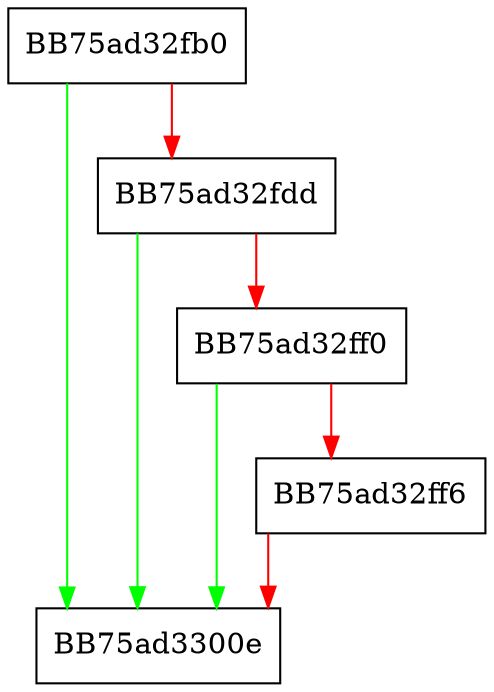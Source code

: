 digraph GetElementPriority {
  node [shape="box"];
  graph [splines=ortho];
  BB75ad32fb0 -> BB75ad3300e [color="green"];
  BB75ad32fb0 -> BB75ad32fdd [color="red"];
  BB75ad32fdd -> BB75ad3300e [color="green"];
  BB75ad32fdd -> BB75ad32ff0 [color="red"];
  BB75ad32ff0 -> BB75ad3300e [color="green"];
  BB75ad32ff0 -> BB75ad32ff6 [color="red"];
  BB75ad32ff6 -> BB75ad3300e [color="red"];
}
